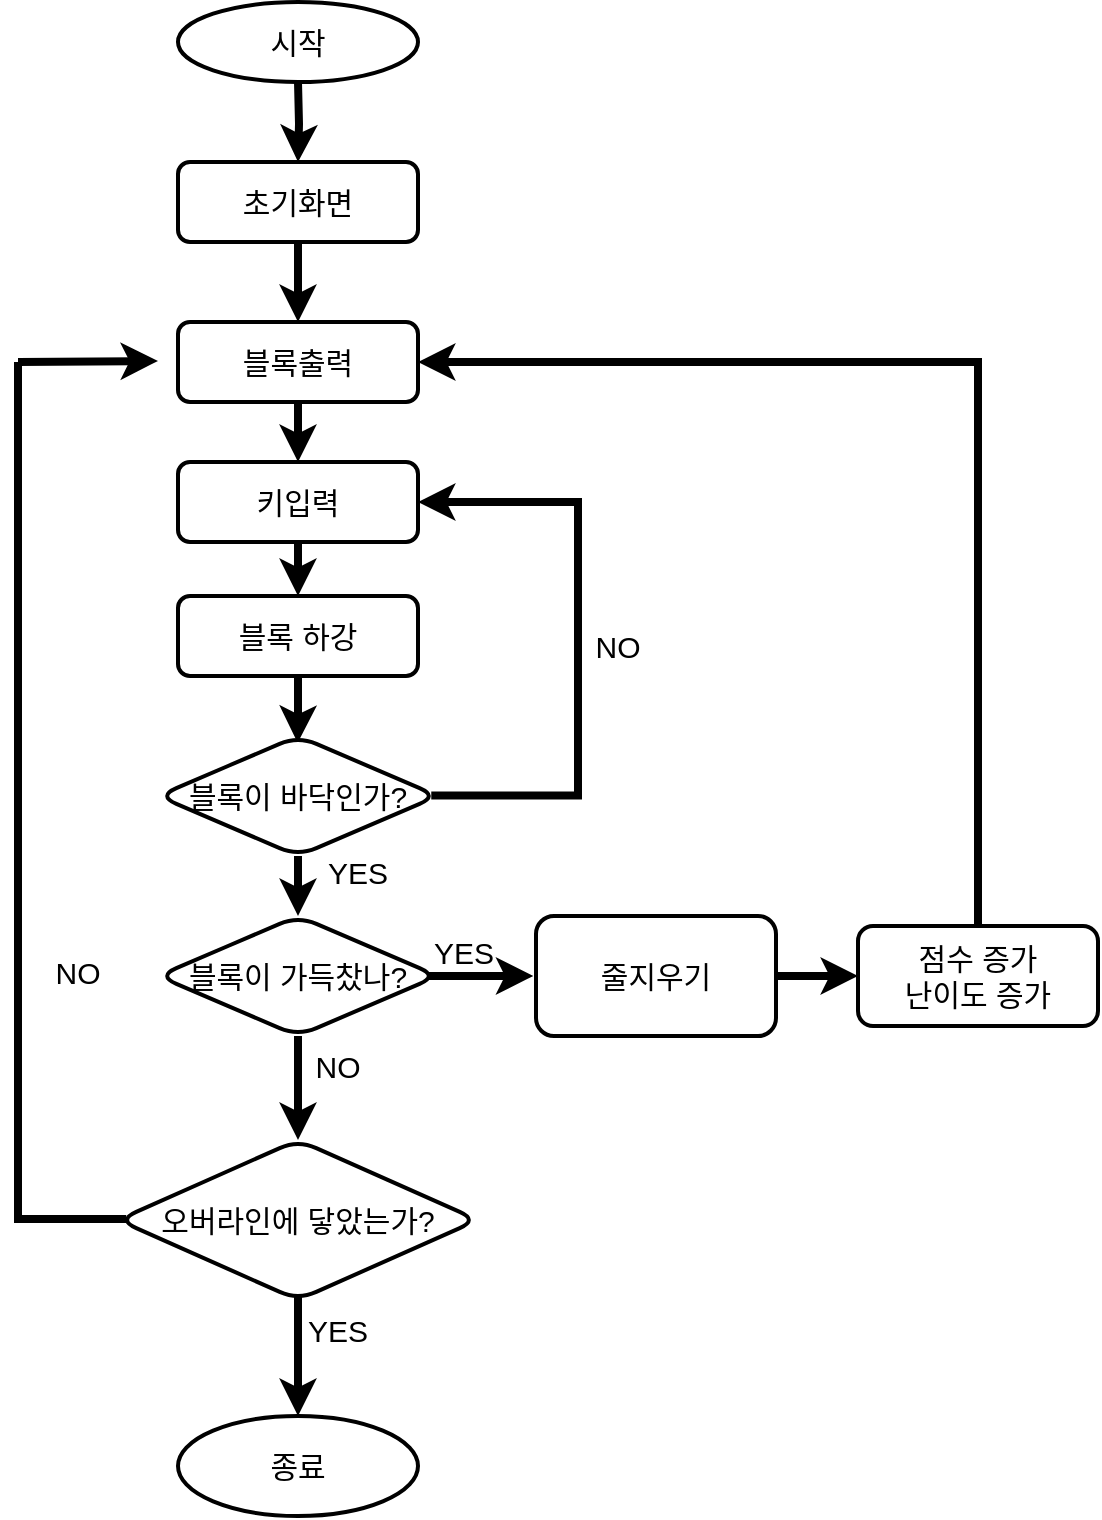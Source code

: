 <mxfile version="20.2.3" type="device"><diagram id="TNYZ6itqB7vGyaKTfXe8" name="페이지-1"><mxGraphModel dx="1422" dy="865" grid="1" gridSize="10" guides="1" tooltips="1" connect="1" arrows="1" fold="1" page="1" pageScale="1" pageWidth="827" pageHeight="1169" math="0" shadow="0"><root><mxCell id="0"/><mxCell id="1" parent="0"/><mxCell id="PI6vRlhWIpQB2XbugIgC-4" value="" style="edgeStyle=orthogonalEdgeStyle;rounded=0;orthogonalLoop=1;jettySize=auto;html=1;fontSize=15;strokeWidth=4;" parent="1" target="PI6vRlhWIpQB2XbugIgC-3" edge="1"><mxGeometry relative="1" as="geometry"><mxPoint x="290" y="80" as="sourcePoint"/></mxGeometry></mxCell><mxCell id="PI6vRlhWIpQB2XbugIgC-8" value="" style="edgeStyle=orthogonalEdgeStyle;rounded=0;orthogonalLoop=1;jettySize=auto;html=1;fontSize=15;strokeWidth=4;" parent="1" source="PI6vRlhWIpQB2XbugIgC-3" target="PI6vRlhWIpQB2XbugIgC-7" edge="1"><mxGeometry relative="1" as="geometry"/></mxCell><mxCell id="PI6vRlhWIpQB2XbugIgC-3" value="초기화면" style="whiteSpace=wrap;html=1;rounded=1;fontSize=15;strokeWidth=2;" parent="1" vertex="1"><mxGeometry x="230" y="120" width="120" height="40" as="geometry"/></mxCell><mxCell id="Blcci_mJptHzu_mjYoqq-3" style="edgeStyle=orthogonalEdgeStyle;rounded=0;orthogonalLoop=1;jettySize=auto;html=1;exitX=0.5;exitY=1;exitDx=0;exitDy=0;entryX=0.5;entryY=0;entryDx=0;entryDy=0;fontSize=15;startArrow=none;startFill=0;endArrow=classic;endFill=1;strokeWidth=4;" parent="1" source="PI6vRlhWIpQB2XbugIgC-7" target="Blcci_mJptHzu_mjYoqq-2" edge="1"><mxGeometry relative="1" as="geometry"/></mxCell><mxCell id="PI6vRlhWIpQB2XbugIgC-7" value="블록출력" style="whiteSpace=wrap;html=1;rounded=1;fontSize=15;strokeWidth=2;" parent="1" vertex="1"><mxGeometry x="230" y="200" width="120" height="40" as="geometry"/></mxCell><mxCell id="PI6vRlhWIpQB2XbugIgC-32" value="" style="edgeStyle=orthogonalEdgeStyle;rounded=0;orthogonalLoop=1;jettySize=auto;html=1;fontSize=15;strokeWidth=4;entryX=0.499;entryY=0.057;entryDx=0;entryDy=0;entryPerimeter=0;" parent="1" source="PI6vRlhWIpQB2XbugIgC-27" target="PI6vRlhWIpQB2XbugIgC-31" edge="1"><mxGeometry relative="1" as="geometry"/></mxCell><mxCell id="PI6vRlhWIpQB2XbugIgC-27" value="블록 하강" style="whiteSpace=wrap;html=1;rounded=1;fontSize=15;strokeWidth=2;" parent="1" vertex="1"><mxGeometry x="230" y="337" width="120" height="40" as="geometry"/></mxCell><mxCell id="PI6vRlhWIpQB2XbugIgC-34" value="" style="edgeStyle=orthogonalEdgeStyle;rounded=0;orthogonalLoop=1;jettySize=auto;html=1;fontSize=15;strokeWidth=4;exitX=0.976;exitY=0.495;exitDx=0;exitDy=0;exitPerimeter=0;entryX=1;entryY=0.5;entryDx=0;entryDy=0;" parent="1" source="PI6vRlhWIpQB2XbugIgC-31" target="Blcci_mJptHzu_mjYoqq-2" edge="1"><mxGeometry relative="1" as="geometry"><mxPoint x="400" y="437" as="targetPoint"/><Array as="points"><mxPoint x="430" y="437"/><mxPoint x="430" y="290"/></Array></mxGeometry></mxCell><mxCell id="PI6vRlhWIpQB2XbugIgC-38" value="" style="edgeStyle=orthogonalEdgeStyle;rounded=0;orthogonalLoop=1;jettySize=auto;html=1;fontSize=15;strokeWidth=4;" parent="1" source="PI6vRlhWIpQB2XbugIgC-31" target="PI6vRlhWIpQB2XbugIgC-37" edge="1"><mxGeometry relative="1" as="geometry"/></mxCell><mxCell id="PI6vRlhWIpQB2XbugIgC-31" value="블록이 바닥인가?" style="rhombus;whiteSpace=wrap;html=1;rounded=1;fontSize=15;strokeWidth=2;" parent="1" vertex="1"><mxGeometry x="220" y="407" width="140" height="60" as="geometry"/></mxCell><mxCell id="PI6vRlhWIpQB2XbugIgC-49" value="" style="edgeStyle=none;rounded=0;orthogonalLoop=1;jettySize=auto;html=1;fontSize=15;strokeWidth=4;startArrow=none;" parent="1" edge="1"><mxGeometry relative="1" as="geometry"><mxPoint x="290" y="657" as="sourcePoint"/><mxPoint x="290" y="747" as="targetPoint"/></mxGeometry></mxCell><mxCell id="PI6vRlhWIpQB2XbugIgC-51" value="" style="edgeStyle=none;rounded=0;orthogonalLoop=1;jettySize=auto;html=1;fontSize=15;strokeWidth=4;entryX=-0.011;entryY=0.5;entryDx=0;entryDy=0;entryPerimeter=0;exitX=0.117;exitY=0.9;exitDx=0;exitDy=0;exitPerimeter=0;" parent="1" source="PfJjiIJYUFx3w06AFXsM-17" target="PfJjiIJYUFx3w06AFXsM-4" edge="1"><mxGeometry relative="1" as="geometry"><mxPoint x="400" y="527" as="targetPoint"/></mxGeometry></mxCell><mxCell id="PfJjiIJYUFx3w06AFXsM-16" style="edgeStyle=orthogonalEdgeStyle;rounded=0;orthogonalLoop=1;jettySize=auto;html=1;exitX=0.5;exitY=1;exitDx=0;exitDy=0;entryX=0.5;entryY=0;entryDx=0;entryDy=0;fontSize=15;startArrow=none;startFill=0;endArrow=classic;endFill=1;strokeWidth=4;" parent="1" source="PI6vRlhWIpQB2XbugIgC-37" target="PfJjiIJYUFx3w06AFXsM-12" edge="1"><mxGeometry relative="1" as="geometry"/></mxCell><mxCell id="PI6vRlhWIpQB2XbugIgC-37" value="블록이 가득찼나?" style="rhombus;whiteSpace=wrap;html=1;rounded=1;fontSize=15;strokeWidth=2;" parent="1" vertex="1"><mxGeometry x="220" y="497" width="140" height="60" as="geometry"/></mxCell><mxCell id="PI6vRlhWIpQB2XbugIgC-44" value="" style="endArrow=none;html=1;rounded=0;fontSize=15;strokeWidth=4;exitX=0;exitY=1;exitDx=0;exitDy=0;" parent="1" source="PI6vRlhWIpQB2XbugIgC-67" edge="1"><mxGeometry width="50" height="50" relative="1" as="geometry"><mxPoint x="160" y="470" as="sourcePoint"/><mxPoint x="150" y="220" as="targetPoint"/><Array as="points"/></mxGeometry></mxCell><mxCell id="PI6vRlhWIpQB2XbugIgC-57" value="" style="edgeStyle=none;rounded=0;orthogonalLoop=1;jettySize=auto;html=1;fontSize=15;strokeWidth=4;" parent="1" target="PI6vRlhWIpQB2XbugIgC-56" edge="1"><mxGeometry relative="1" as="geometry"><mxPoint x="520" y="527" as="sourcePoint"/></mxGeometry></mxCell><mxCell id="PI6vRlhWIpQB2XbugIgC-52" value="YES" style="text;html=1;strokeColor=none;fillColor=none;align=center;verticalAlign=middle;whiteSpace=wrap;rounded=0;fontSize=15;strokeWidth=4;" parent="1" vertex="1"><mxGeometry x="290" y="460" width="60" height="30" as="geometry"/></mxCell><mxCell id="PI6vRlhWIpQB2XbugIgC-53" value="NO" style="text;html=1;strokeColor=none;fillColor=none;align=center;verticalAlign=middle;whiteSpace=wrap;rounded=0;fontSize=15;strokeWidth=4;" parent="1" vertex="1"><mxGeometry x="280" y="557" width="60" height="30" as="geometry"/></mxCell><mxCell id="PfJjiIJYUFx3w06AFXsM-14" style="edgeStyle=orthogonalEdgeStyle;rounded=0;orthogonalLoop=1;jettySize=auto;html=1;exitX=0.5;exitY=0;exitDx=0;exitDy=0;entryX=1;entryY=0.5;entryDx=0;entryDy=0;fontSize=15;startArrow=none;startFill=0;endArrow=classic;endFill=1;strokeWidth=4;" parent="1" source="PI6vRlhWIpQB2XbugIgC-56" target="PI6vRlhWIpQB2XbugIgC-7" edge="1"><mxGeometry relative="1" as="geometry"/></mxCell><mxCell id="PI6vRlhWIpQB2XbugIgC-56" value="점수 증가&lt;br&gt;난이도 증가" style="whiteSpace=wrap;html=1;rounded=1;fontSize=15;strokeWidth=2;" parent="1" vertex="1"><mxGeometry x="570" y="502" width="120" height="50" as="geometry"/></mxCell><mxCell id="PI6vRlhWIpQB2XbugIgC-65" value="" style="endArrow=classic;html=1;rounded=0;fontSize=15;strokeWidth=4;" parent="1" edge="1"><mxGeometry width="50" height="50" relative="1" as="geometry"><mxPoint x="150" y="220" as="sourcePoint"/><mxPoint x="220" y="219.5" as="targetPoint"/></mxGeometry></mxCell><mxCell id="PfJjiIJYUFx3w06AFXsM-13" style="edgeStyle=orthogonalEdgeStyle;rounded=0;orthogonalLoop=1;jettySize=auto;html=1;exitX=0;exitY=1;exitDx=0;exitDy=0;fontSize=15;startArrow=none;startFill=0;endArrow=none;endFill=0;strokeWidth=4;entryX=0.023;entryY=0.494;entryDx=0;entryDy=0;entryPerimeter=0;" parent="1" source="PI6vRlhWIpQB2XbugIgC-67" target="PfJjiIJYUFx3w06AFXsM-12" edge="1"><mxGeometry relative="1" as="geometry"><mxPoint x="160.4" y="560" as="targetPoint"/><Array as="points"><mxPoint x="150" y="649"/></Array></mxGeometry></mxCell><mxCell id="PI6vRlhWIpQB2XbugIgC-67" value="NO" style="text;html=1;strokeColor=none;fillColor=none;align=center;verticalAlign=middle;whiteSpace=wrap;rounded=0;fontSize=15;strokeWidth=4;" parent="1" vertex="1"><mxGeometry x="150" y="510" width="60" height="30" as="geometry"/></mxCell><mxCell id="PfJjiIJYUFx3w06AFXsM-1" value="종료" style="ellipse;whiteSpace=wrap;html=1;fontSize=15;strokeWidth=2;" parent="1" vertex="1"><mxGeometry x="230" y="747" width="120" height="50" as="geometry"/></mxCell><mxCell id="PfJjiIJYUFx3w06AFXsM-3" value="시작" style="ellipse;whiteSpace=wrap;html=1;fontSize=15;strokeWidth=2;" parent="1" vertex="1"><mxGeometry x="230" y="40" width="120" height="40" as="geometry"/></mxCell><mxCell id="PfJjiIJYUFx3w06AFXsM-4" value="줄지우기" style="rounded=1;whiteSpace=wrap;html=1;fontSize=15;strokeWidth=2;" parent="1" vertex="1"><mxGeometry x="409" y="497" width="120" height="60" as="geometry"/></mxCell><mxCell id="PfJjiIJYUFx3w06AFXsM-12" value="&lt;font style=&quot;font-size: 15px;&quot;&gt;오버라인에 닿았는가?&lt;/font&gt;" style="rhombus;whiteSpace=wrap;html=1;rounded=1;fontSize=15;strokeWidth=2;" parent="1" vertex="1"><mxGeometry x="200" y="609" width="180" height="80" as="geometry"/></mxCell><mxCell id="PfJjiIJYUFx3w06AFXsM-15" value="NO" style="text;html=1;strokeColor=none;fillColor=none;align=center;verticalAlign=middle;whiteSpace=wrap;rounded=0;fontSize=15;" parent="1" vertex="1"><mxGeometry x="420" y="347" width="60" height="30" as="geometry"/></mxCell><mxCell id="PfJjiIJYUFx3w06AFXsM-17" value="YES" style="text;html=1;strokeColor=none;fillColor=none;align=center;verticalAlign=middle;whiteSpace=wrap;rounded=0;fontSize=15;" parent="1" vertex="1"><mxGeometry x="343" y="500" width="60" height="30" as="geometry"/></mxCell><mxCell id="PfJjiIJYUFx3w06AFXsM-18" value="YES" style="text;html=1;strokeColor=none;fillColor=none;align=center;verticalAlign=middle;whiteSpace=wrap;rounded=0;fontSize=15;" parent="1" vertex="1"><mxGeometry x="280" y="689" width="60" height="30" as="geometry"/></mxCell><mxCell id="Blcci_mJptHzu_mjYoqq-4" style="edgeStyle=orthogonalEdgeStyle;rounded=0;orthogonalLoop=1;jettySize=auto;html=1;exitX=0.5;exitY=1;exitDx=0;exitDy=0;entryX=0.5;entryY=0;entryDx=0;entryDy=0;fontSize=15;startArrow=none;startFill=0;endArrow=classic;endFill=1;strokeWidth=4;" parent="1" source="Blcci_mJptHzu_mjYoqq-2" target="PI6vRlhWIpQB2XbugIgC-27" edge="1"><mxGeometry relative="1" as="geometry"/></mxCell><mxCell id="Blcci_mJptHzu_mjYoqq-2" value="키입력" style="rounded=1;whiteSpace=wrap;html=1;fontSize=15;strokeWidth=2;" parent="1" vertex="1"><mxGeometry x="230" y="270" width="120" height="40" as="geometry"/></mxCell></root></mxGraphModel></diagram></mxfile>